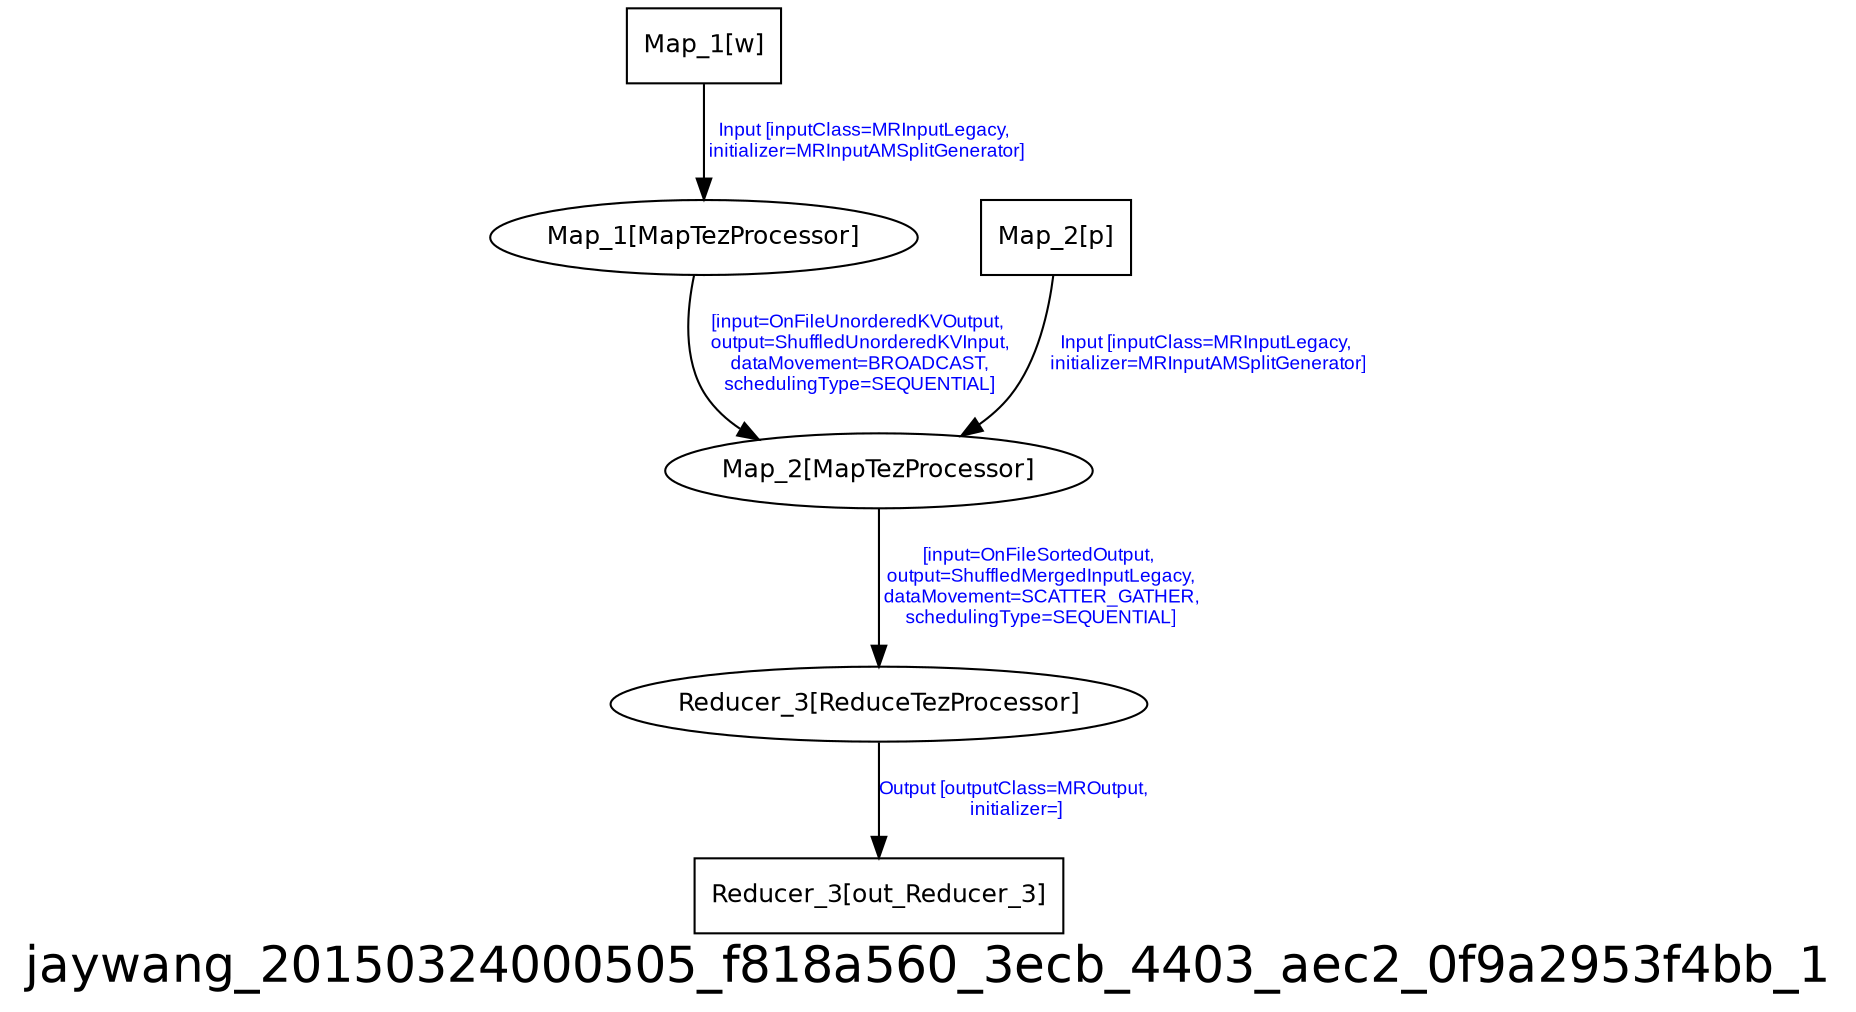 digraph jaywang_20150324000505_f818a560_3ecb_4403_aec2_0f9a2953f4bb_1 {
graph [ label="jaywang_20150324000505_f818a560_3ecb_4403_aec2_0f9a2953f4bb_1", fontsize=24, fontname=Helvetica];
node [fontsize=12, fontname=Helvetica];
edge [fontsize=9, fontcolor=blue, fontname=Arial];
"jaywang_20150324000505_f818a560_3ecb_4403_aec2_0f9a2953f4bb_1.Map_1_w" [ label = "Map_1[w]", shape = "box" ];
"jaywang_20150324000505_f818a560_3ecb_4403_aec2_0f9a2953f4bb_1.Map_1_w" -> "jaywang_20150324000505_f818a560_3ecb_4403_aec2_0f9a2953f4bb_1.Map_1" [ label = "Input [inputClass=MRInputLegacy,\n initializer=MRInputAMSplitGenerator]" ];
"jaywang_20150324000505_f818a560_3ecb_4403_aec2_0f9a2953f4bb_1.Map_2_p" [ label = "Map_2[p]", shape = "box" ];
"jaywang_20150324000505_f818a560_3ecb_4403_aec2_0f9a2953f4bb_1.Map_2_p" -> "jaywang_20150324000505_f818a560_3ecb_4403_aec2_0f9a2953f4bb_1.Map_2" [ label = "Input [inputClass=MRInputLegacy,\n initializer=MRInputAMSplitGenerator]" ];
"jaywang_20150324000505_f818a560_3ecb_4403_aec2_0f9a2953f4bb_1.Reducer_3_out_Reducer_3" [ label = "Reducer_3[out_Reducer_3]", shape = "box" ];
"jaywang_20150324000505_f818a560_3ecb_4403_aec2_0f9a2953f4bb_1.Reducer_3" [ label = "Reducer_3[ReduceTezProcessor]" ];
"jaywang_20150324000505_f818a560_3ecb_4403_aec2_0f9a2953f4bb_1.Reducer_3" -> "jaywang_20150324000505_f818a560_3ecb_4403_aec2_0f9a2953f4bb_1.Reducer_3_out_Reducer_3" [ label = "Output [outputClass=MROutput,\n initializer=]" ];
"jaywang_20150324000505_f818a560_3ecb_4403_aec2_0f9a2953f4bb_1.Map_1" [ label = "Map_1[MapTezProcessor]" ];
"jaywang_20150324000505_f818a560_3ecb_4403_aec2_0f9a2953f4bb_1.Map_1" -> "jaywang_20150324000505_f818a560_3ecb_4403_aec2_0f9a2953f4bb_1.Map_2" [ label = "[input=OnFileUnorderedKVOutput,\n output=ShuffledUnorderedKVInput,\n dataMovement=BROADCAST,\n schedulingType=SEQUENTIAL]" ];
"jaywang_20150324000505_f818a560_3ecb_4403_aec2_0f9a2953f4bb_1.Map_2" [ label = "Map_2[MapTezProcessor]" ];
"jaywang_20150324000505_f818a560_3ecb_4403_aec2_0f9a2953f4bb_1.Map_2" -> "jaywang_20150324000505_f818a560_3ecb_4403_aec2_0f9a2953f4bb_1.Reducer_3" [ label = "[input=OnFileSortedOutput,\n output=ShuffledMergedInputLegacy,\n dataMovement=SCATTER_GATHER,\n schedulingType=SEQUENTIAL]" ];
}

